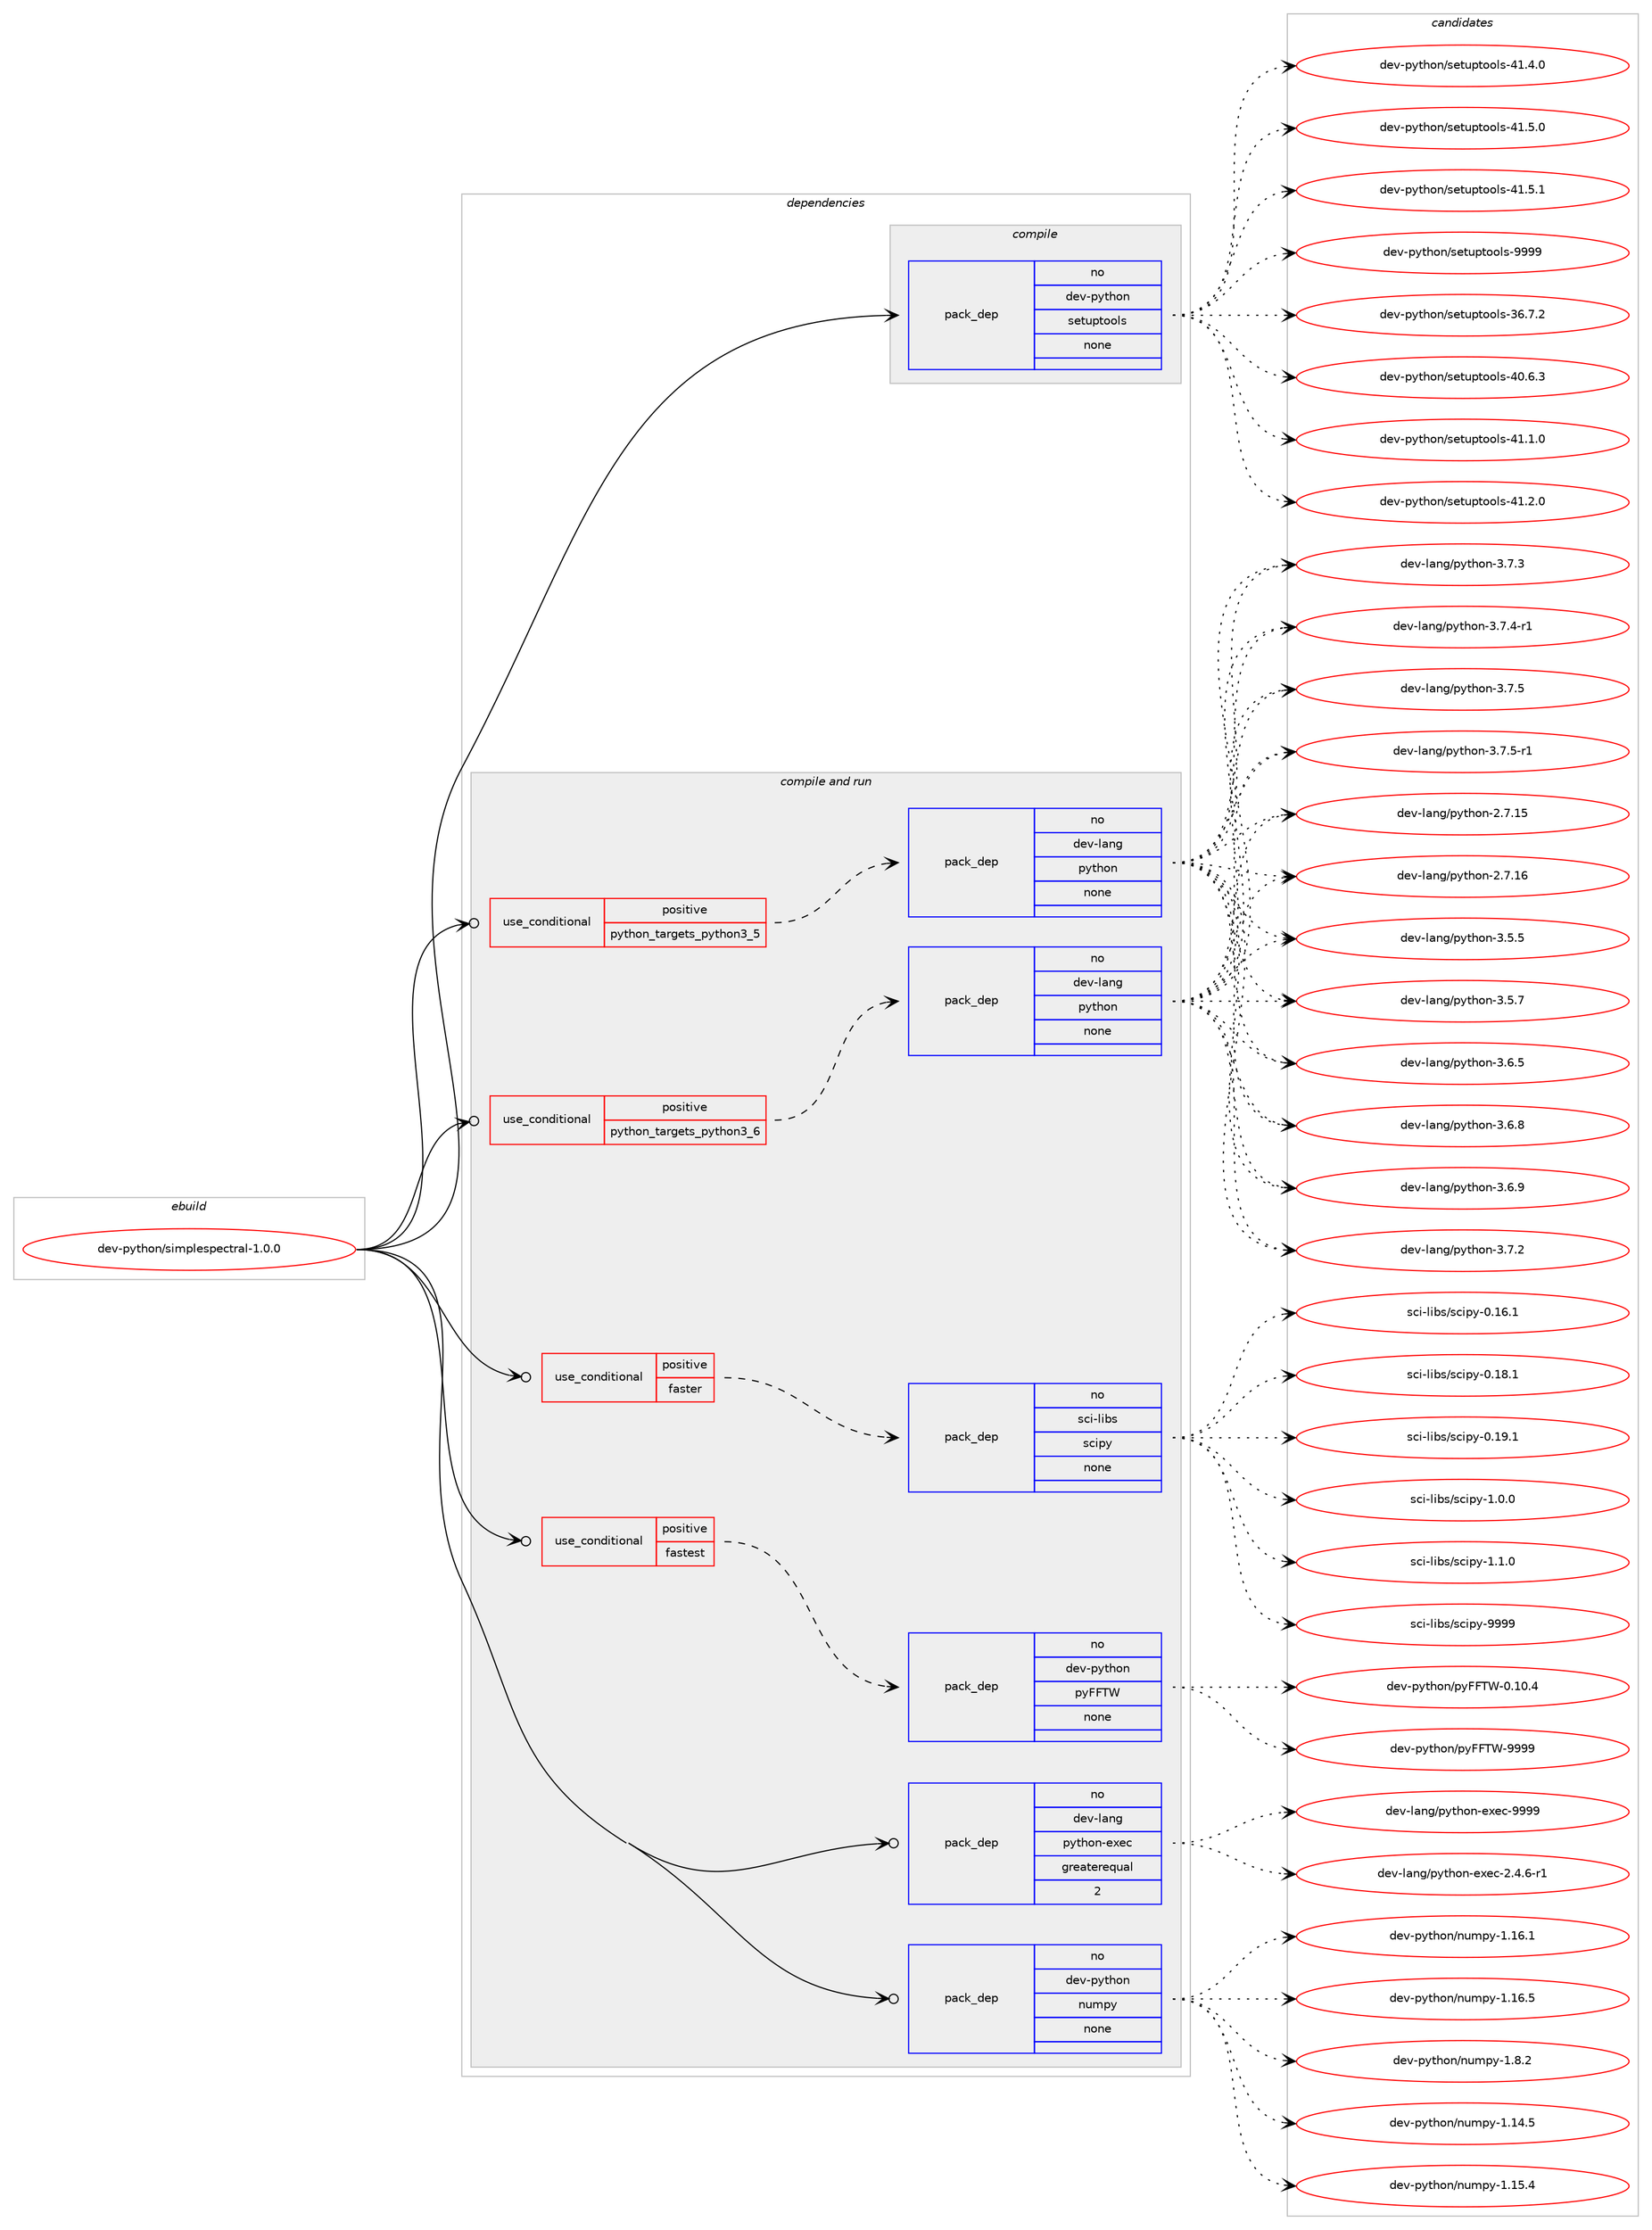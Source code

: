 digraph prolog {

# *************
# Graph options
# *************

newrank=true;
concentrate=true;
compound=true;
graph [rankdir=LR,fontname=Helvetica,fontsize=10,ranksep=1.5];#, ranksep=2.5, nodesep=0.2];
edge  [arrowhead=vee];
node  [fontname=Helvetica,fontsize=10];

# **********
# The ebuild
# **********

subgraph cluster_leftcol {
color=gray;
rank=same;
label=<<i>ebuild</i>>;
id [label="dev-python/simplespectral-1.0.0", color=red, width=4, href="../dev-python/simplespectral-1.0.0.svg"];
}

# ****************
# The dependencies
# ****************

subgraph cluster_midcol {
color=gray;
label=<<i>dependencies</i>>;
subgraph cluster_compile {
fillcolor="#eeeeee";
style=filled;
label=<<i>compile</i>>;
subgraph pack476044 {
dependency637304 [label=<<TABLE BORDER="0" CELLBORDER="1" CELLSPACING="0" CELLPADDING="4" WIDTH="220"><TR><TD ROWSPAN="6" CELLPADDING="30">pack_dep</TD></TR><TR><TD WIDTH="110">no</TD></TR><TR><TD>dev-python</TD></TR><TR><TD>setuptools</TD></TR><TR><TD>none</TD></TR><TR><TD></TD></TR></TABLE>>, shape=none, color=blue];
}
id:e -> dependency637304:w [weight=20,style="solid",arrowhead="vee"];
}
subgraph cluster_compileandrun {
fillcolor="#eeeeee";
style=filled;
label=<<i>compile and run</i>>;
subgraph cond149379 {
dependency637305 [label=<<TABLE BORDER="0" CELLBORDER="1" CELLSPACING="0" CELLPADDING="4"><TR><TD ROWSPAN="3" CELLPADDING="10">use_conditional</TD></TR><TR><TD>positive</TD></TR><TR><TD>faster</TD></TR></TABLE>>, shape=none, color=red];
subgraph pack476045 {
dependency637306 [label=<<TABLE BORDER="0" CELLBORDER="1" CELLSPACING="0" CELLPADDING="4" WIDTH="220"><TR><TD ROWSPAN="6" CELLPADDING="30">pack_dep</TD></TR><TR><TD WIDTH="110">no</TD></TR><TR><TD>sci-libs</TD></TR><TR><TD>scipy</TD></TR><TR><TD>none</TD></TR><TR><TD></TD></TR></TABLE>>, shape=none, color=blue];
}
dependency637305:e -> dependency637306:w [weight=20,style="dashed",arrowhead="vee"];
}
id:e -> dependency637305:w [weight=20,style="solid",arrowhead="odotvee"];
subgraph cond149380 {
dependency637307 [label=<<TABLE BORDER="0" CELLBORDER="1" CELLSPACING="0" CELLPADDING="4"><TR><TD ROWSPAN="3" CELLPADDING="10">use_conditional</TD></TR><TR><TD>positive</TD></TR><TR><TD>fastest</TD></TR></TABLE>>, shape=none, color=red];
subgraph pack476046 {
dependency637308 [label=<<TABLE BORDER="0" CELLBORDER="1" CELLSPACING="0" CELLPADDING="4" WIDTH="220"><TR><TD ROWSPAN="6" CELLPADDING="30">pack_dep</TD></TR><TR><TD WIDTH="110">no</TD></TR><TR><TD>dev-python</TD></TR><TR><TD>pyFFTW</TD></TR><TR><TD>none</TD></TR><TR><TD></TD></TR></TABLE>>, shape=none, color=blue];
}
dependency637307:e -> dependency637308:w [weight=20,style="dashed",arrowhead="vee"];
}
id:e -> dependency637307:w [weight=20,style="solid",arrowhead="odotvee"];
subgraph cond149381 {
dependency637309 [label=<<TABLE BORDER="0" CELLBORDER="1" CELLSPACING="0" CELLPADDING="4"><TR><TD ROWSPAN="3" CELLPADDING="10">use_conditional</TD></TR><TR><TD>positive</TD></TR><TR><TD>python_targets_python3_5</TD></TR></TABLE>>, shape=none, color=red];
subgraph pack476047 {
dependency637310 [label=<<TABLE BORDER="0" CELLBORDER="1" CELLSPACING="0" CELLPADDING="4" WIDTH="220"><TR><TD ROWSPAN="6" CELLPADDING="30">pack_dep</TD></TR><TR><TD WIDTH="110">no</TD></TR><TR><TD>dev-lang</TD></TR><TR><TD>python</TD></TR><TR><TD>none</TD></TR><TR><TD></TD></TR></TABLE>>, shape=none, color=blue];
}
dependency637309:e -> dependency637310:w [weight=20,style="dashed",arrowhead="vee"];
}
id:e -> dependency637309:w [weight=20,style="solid",arrowhead="odotvee"];
subgraph cond149382 {
dependency637311 [label=<<TABLE BORDER="0" CELLBORDER="1" CELLSPACING="0" CELLPADDING="4"><TR><TD ROWSPAN="3" CELLPADDING="10">use_conditional</TD></TR><TR><TD>positive</TD></TR><TR><TD>python_targets_python3_6</TD></TR></TABLE>>, shape=none, color=red];
subgraph pack476048 {
dependency637312 [label=<<TABLE BORDER="0" CELLBORDER="1" CELLSPACING="0" CELLPADDING="4" WIDTH="220"><TR><TD ROWSPAN="6" CELLPADDING="30">pack_dep</TD></TR><TR><TD WIDTH="110">no</TD></TR><TR><TD>dev-lang</TD></TR><TR><TD>python</TD></TR><TR><TD>none</TD></TR><TR><TD></TD></TR></TABLE>>, shape=none, color=blue];
}
dependency637311:e -> dependency637312:w [weight=20,style="dashed",arrowhead="vee"];
}
id:e -> dependency637311:w [weight=20,style="solid",arrowhead="odotvee"];
subgraph pack476049 {
dependency637313 [label=<<TABLE BORDER="0" CELLBORDER="1" CELLSPACING="0" CELLPADDING="4" WIDTH="220"><TR><TD ROWSPAN="6" CELLPADDING="30">pack_dep</TD></TR><TR><TD WIDTH="110">no</TD></TR><TR><TD>dev-lang</TD></TR><TR><TD>python-exec</TD></TR><TR><TD>greaterequal</TD></TR><TR><TD>2</TD></TR></TABLE>>, shape=none, color=blue];
}
id:e -> dependency637313:w [weight=20,style="solid",arrowhead="odotvee"];
subgraph pack476050 {
dependency637314 [label=<<TABLE BORDER="0" CELLBORDER="1" CELLSPACING="0" CELLPADDING="4" WIDTH="220"><TR><TD ROWSPAN="6" CELLPADDING="30">pack_dep</TD></TR><TR><TD WIDTH="110">no</TD></TR><TR><TD>dev-python</TD></TR><TR><TD>numpy</TD></TR><TR><TD>none</TD></TR><TR><TD></TD></TR></TABLE>>, shape=none, color=blue];
}
id:e -> dependency637314:w [weight=20,style="solid",arrowhead="odotvee"];
}
subgraph cluster_run {
fillcolor="#eeeeee";
style=filled;
label=<<i>run</i>>;
}
}

# **************
# The candidates
# **************

subgraph cluster_choices {
rank=same;
color=gray;
label=<<i>candidates</i>>;

subgraph choice476044 {
color=black;
nodesep=1;
choice100101118451121211161041111104711510111611711211611111110811545515446554650 [label="dev-python/setuptools-36.7.2", color=red, width=4,href="../dev-python/setuptools-36.7.2.svg"];
choice100101118451121211161041111104711510111611711211611111110811545524846544651 [label="dev-python/setuptools-40.6.3", color=red, width=4,href="../dev-python/setuptools-40.6.3.svg"];
choice100101118451121211161041111104711510111611711211611111110811545524946494648 [label="dev-python/setuptools-41.1.0", color=red, width=4,href="../dev-python/setuptools-41.1.0.svg"];
choice100101118451121211161041111104711510111611711211611111110811545524946504648 [label="dev-python/setuptools-41.2.0", color=red, width=4,href="../dev-python/setuptools-41.2.0.svg"];
choice100101118451121211161041111104711510111611711211611111110811545524946524648 [label="dev-python/setuptools-41.4.0", color=red, width=4,href="../dev-python/setuptools-41.4.0.svg"];
choice100101118451121211161041111104711510111611711211611111110811545524946534648 [label="dev-python/setuptools-41.5.0", color=red, width=4,href="../dev-python/setuptools-41.5.0.svg"];
choice100101118451121211161041111104711510111611711211611111110811545524946534649 [label="dev-python/setuptools-41.5.1", color=red, width=4,href="../dev-python/setuptools-41.5.1.svg"];
choice10010111845112121116104111110471151011161171121161111111081154557575757 [label="dev-python/setuptools-9999", color=red, width=4,href="../dev-python/setuptools-9999.svg"];
dependency637304:e -> choice100101118451121211161041111104711510111611711211611111110811545515446554650:w [style=dotted,weight="100"];
dependency637304:e -> choice100101118451121211161041111104711510111611711211611111110811545524846544651:w [style=dotted,weight="100"];
dependency637304:e -> choice100101118451121211161041111104711510111611711211611111110811545524946494648:w [style=dotted,weight="100"];
dependency637304:e -> choice100101118451121211161041111104711510111611711211611111110811545524946504648:w [style=dotted,weight="100"];
dependency637304:e -> choice100101118451121211161041111104711510111611711211611111110811545524946524648:w [style=dotted,weight="100"];
dependency637304:e -> choice100101118451121211161041111104711510111611711211611111110811545524946534648:w [style=dotted,weight="100"];
dependency637304:e -> choice100101118451121211161041111104711510111611711211611111110811545524946534649:w [style=dotted,weight="100"];
dependency637304:e -> choice10010111845112121116104111110471151011161171121161111111081154557575757:w [style=dotted,weight="100"];
}
subgraph choice476045 {
color=black;
nodesep=1;
choice115991054510810598115471159910511212145484649544649 [label="sci-libs/scipy-0.16.1", color=red, width=4,href="../sci-libs/scipy-0.16.1.svg"];
choice115991054510810598115471159910511212145484649564649 [label="sci-libs/scipy-0.18.1", color=red, width=4,href="../sci-libs/scipy-0.18.1.svg"];
choice115991054510810598115471159910511212145484649574649 [label="sci-libs/scipy-0.19.1", color=red, width=4,href="../sci-libs/scipy-0.19.1.svg"];
choice1159910545108105981154711599105112121454946484648 [label="sci-libs/scipy-1.0.0", color=red, width=4,href="../sci-libs/scipy-1.0.0.svg"];
choice1159910545108105981154711599105112121454946494648 [label="sci-libs/scipy-1.1.0", color=red, width=4,href="../sci-libs/scipy-1.1.0.svg"];
choice11599105451081059811547115991051121214557575757 [label="sci-libs/scipy-9999", color=red, width=4,href="../sci-libs/scipy-9999.svg"];
dependency637306:e -> choice115991054510810598115471159910511212145484649544649:w [style=dotted,weight="100"];
dependency637306:e -> choice115991054510810598115471159910511212145484649564649:w [style=dotted,weight="100"];
dependency637306:e -> choice115991054510810598115471159910511212145484649574649:w [style=dotted,weight="100"];
dependency637306:e -> choice1159910545108105981154711599105112121454946484648:w [style=dotted,weight="100"];
dependency637306:e -> choice1159910545108105981154711599105112121454946494648:w [style=dotted,weight="100"];
dependency637306:e -> choice11599105451081059811547115991051121214557575757:w [style=dotted,weight="100"];
}
subgraph choice476046 {
color=black;
nodesep=1;
choice10010111845112121116104111110471121217070848745484649484652 [label="dev-python/pyFFTW-0.10.4", color=red, width=4,href="../dev-python/pyFFTW-0.10.4.svg"];
choice1001011184511212111610411111047112121707084874557575757 [label="dev-python/pyFFTW-9999", color=red, width=4,href="../dev-python/pyFFTW-9999.svg"];
dependency637308:e -> choice10010111845112121116104111110471121217070848745484649484652:w [style=dotted,weight="100"];
dependency637308:e -> choice1001011184511212111610411111047112121707084874557575757:w [style=dotted,weight="100"];
}
subgraph choice476047 {
color=black;
nodesep=1;
choice10010111845108971101034711212111610411111045504655464953 [label="dev-lang/python-2.7.15", color=red, width=4,href="../dev-lang/python-2.7.15.svg"];
choice10010111845108971101034711212111610411111045504655464954 [label="dev-lang/python-2.7.16", color=red, width=4,href="../dev-lang/python-2.7.16.svg"];
choice100101118451089711010347112121116104111110455146534653 [label="dev-lang/python-3.5.5", color=red, width=4,href="../dev-lang/python-3.5.5.svg"];
choice100101118451089711010347112121116104111110455146534655 [label="dev-lang/python-3.5.7", color=red, width=4,href="../dev-lang/python-3.5.7.svg"];
choice100101118451089711010347112121116104111110455146544653 [label="dev-lang/python-3.6.5", color=red, width=4,href="../dev-lang/python-3.6.5.svg"];
choice100101118451089711010347112121116104111110455146544656 [label="dev-lang/python-3.6.8", color=red, width=4,href="../dev-lang/python-3.6.8.svg"];
choice100101118451089711010347112121116104111110455146544657 [label="dev-lang/python-3.6.9", color=red, width=4,href="../dev-lang/python-3.6.9.svg"];
choice100101118451089711010347112121116104111110455146554650 [label="dev-lang/python-3.7.2", color=red, width=4,href="../dev-lang/python-3.7.2.svg"];
choice100101118451089711010347112121116104111110455146554651 [label="dev-lang/python-3.7.3", color=red, width=4,href="../dev-lang/python-3.7.3.svg"];
choice1001011184510897110103471121211161041111104551465546524511449 [label="dev-lang/python-3.7.4-r1", color=red, width=4,href="../dev-lang/python-3.7.4-r1.svg"];
choice100101118451089711010347112121116104111110455146554653 [label="dev-lang/python-3.7.5", color=red, width=4,href="../dev-lang/python-3.7.5.svg"];
choice1001011184510897110103471121211161041111104551465546534511449 [label="dev-lang/python-3.7.5-r1", color=red, width=4,href="../dev-lang/python-3.7.5-r1.svg"];
dependency637310:e -> choice10010111845108971101034711212111610411111045504655464953:w [style=dotted,weight="100"];
dependency637310:e -> choice10010111845108971101034711212111610411111045504655464954:w [style=dotted,weight="100"];
dependency637310:e -> choice100101118451089711010347112121116104111110455146534653:w [style=dotted,weight="100"];
dependency637310:e -> choice100101118451089711010347112121116104111110455146534655:w [style=dotted,weight="100"];
dependency637310:e -> choice100101118451089711010347112121116104111110455146544653:w [style=dotted,weight="100"];
dependency637310:e -> choice100101118451089711010347112121116104111110455146544656:w [style=dotted,weight="100"];
dependency637310:e -> choice100101118451089711010347112121116104111110455146544657:w [style=dotted,weight="100"];
dependency637310:e -> choice100101118451089711010347112121116104111110455146554650:w [style=dotted,weight="100"];
dependency637310:e -> choice100101118451089711010347112121116104111110455146554651:w [style=dotted,weight="100"];
dependency637310:e -> choice1001011184510897110103471121211161041111104551465546524511449:w [style=dotted,weight="100"];
dependency637310:e -> choice100101118451089711010347112121116104111110455146554653:w [style=dotted,weight="100"];
dependency637310:e -> choice1001011184510897110103471121211161041111104551465546534511449:w [style=dotted,weight="100"];
}
subgraph choice476048 {
color=black;
nodesep=1;
choice10010111845108971101034711212111610411111045504655464953 [label="dev-lang/python-2.7.15", color=red, width=4,href="../dev-lang/python-2.7.15.svg"];
choice10010111845108971101034711212111610411111045504655464954 [label="dev-lang/python-2.7.16", color=red, width=4,href="../dev-lang/python-2.7.16.svg"];
choice100101118451089711010347112121116104111110455146534653 [label="dev-lang/python-3.5.5", color=red, width=4,href="../dev-lang/python-3.5.5.svg"];
choice100101118451089711010347112121116104111110455146534655 [label="dev-lang/python-3.5.7", color=red, width=4,href="../dev-lang/python-3.5.7.svg"];
choice100101118451089711010347112121116104111110455146544653 [label="dev-lang/python-3.6.5", color=red, width=4,href="../dev-lang/python-3.6.5.svg"];
choice100101118451089711010347112121116104111110455146544656 [label="dev-lang/python-3.6.8", color=red, width=4,href="../dev-lang/python-3.6.8.svg"];
choice100101118451089711010347112121116104111110455146544657 [label="dev-lang/python-3.6.9", color=red, width=4,href="../dev-lang/python-3.6.9.svg"];
choice100101118451089711010347112121116104111110455146554650 [label="dev-lang/python-3.7.2", color=red, width=4,href="../dev-lang/python-3.7.2.svg"];
choice100101118451089711010347112121116104111110455146554651 [label="dev-lang/python-3.7.3", color=red, width=4,href="../dev-lang/python-3.7.3.svg"];
choice1001011184510897110103471121211161041111104551465546524511449 [label="dev-lang/python-3.7.4-r1", color=red, width=4,href="../dev-lang/python-3.7.4-r1.svg"];
choice100101118451089711010347112121116104111110455146554653 [label="dev-lang/python-3.7.5", color=red, width=4,href="../dev-lang/python-3.7.5.svg"];
choice1001011184510897110103471121211161041111104551465546534511449 [label="dev-lang/python-3.7.5-r1", color=red, width=4,href="../dev-lang/python-3.7.5-r1.svg"];
dependency637312:e -> choice10010111845108971101034711212111610411111045504655464953:w [style=dotted,weight="100"];
dependency637312:e -> choice10010111845108971101034711212111610411111045504655464954:w [style=dotted,weight="100"];
dependency637312:e -> choice100101118451089711010347112121116104111110455146534653:w [style=dotted,weight="100"];
dependency637312:e -> choice100101118451089711010347112121116104111110455146534655:w [style=dotted,weight="100"];
dependency637312:e -> choice100101118451089711010347112121116104111110455146544653:w [style=dotted,weight="100"];
dependency637312:e -> choice100101118451089711010347112121116104111110455146544656:w [style=dotted,weight="100"];
dependency637312:e -> choice100101118451089711010347112121116104111110455146544657:w [style=dotted,weight="100"];
dependency637312:e -> choice100101118451089711010347112121116104111110455146554650:w [style=dotted,weight="100"];
dependency637312:e -> choice100101118451089711010347112121116104111110455146554651:w [style=dotted,weight="100"];
dependency637312:e -> choice1001011184510897110103471121211161041111104551465546524511449:w [style=dotted,weight="100"];
dependency637312:e -> choice100101118451089711010347112121116104111110455146554653:w [style=dotted,weight="100"];
dependency637312:e -> choice1001011184510897110103471121211161041111104551465546534511449:w [style=dotted,weight="100"];
}
subgraph choice476049 {
color=black;
nodesep=1;
choice10010111845108971101034711212111610411111045101120101994550465246544511449 [label="dev-lang/python-exec-2.4.6-r1", color=red, width=4,href="../dev-lang/python-exec-2.4.6-r1.svg"];
choice10010111845108971101034711212111610411111045101120101994557575757 [label="dev-lang/python-exec-9999", color=red, width=4,href="../dev-lang/python-exec-9999.svg"];
dependency637313:e -> choice10010111845108971101034711212111610411111045101120101994550465246544511449:w [style=dotted,weight="100"];
dependency637313:e -> choice10010111845108971101034711212111610411111045101120101994557575757:w [style=dotted,weight="100"];
}
subgraph choice476050 {
color=black;
nodesep=1;
choice100101118451121211161041111104711011710911212145494649524653 [label="dev-python/numpy-1.14.5", color=red, width=4,href="../dev-python/numpy-1.14.5.svg"];
choice100101118451121211161041111104711011710911212145494649534652 [label="dev-python/numpy-1.15.4", color=red, width=4,href="../dev-python/numpy-1.15.4.svg"];
choice100101118451121211161041111104711011710911212145494649544649 [label="dev-python/numpy-1.16.1", color=red, width=4,href="../dev-python/numpy-1.16.1.svg"];
choice100101118451121211161041111104711011710911212145494649544653 [label="dev-python/numpy-1.16.5", color=red, width=4,href="../dev-python/numpy-1.16.5.svg"];
choice1001011184511212111610411111047110117109112121454946564650 [label="dev-python/numpy-1.8.2", color=red, width=4,href="../dev-python/numpy-1.8.2.svg"];
dependency637314:e -> choice100101118451121211161041111104711011710911212145494649524653:w [style=dotted,weight="100"];
dependency637314:e -> choice100101118451121211161041111104711011710911212145494649534652:w [style=dotted,weight="100"];
dependency637314:e -> choice100101118451121211161041111104711011710911212145494649544649:w [style=dotted,weight="100"];
dependency637314:e -> choice100101118451121211161041111104711011710911212145494649544653:w [style=dotted,weight="100"];
dependency637314:e -> choice1001011184511212111610411111047110117109112121454946564650:w [style=dotted,weight="100"];
}
}

}
